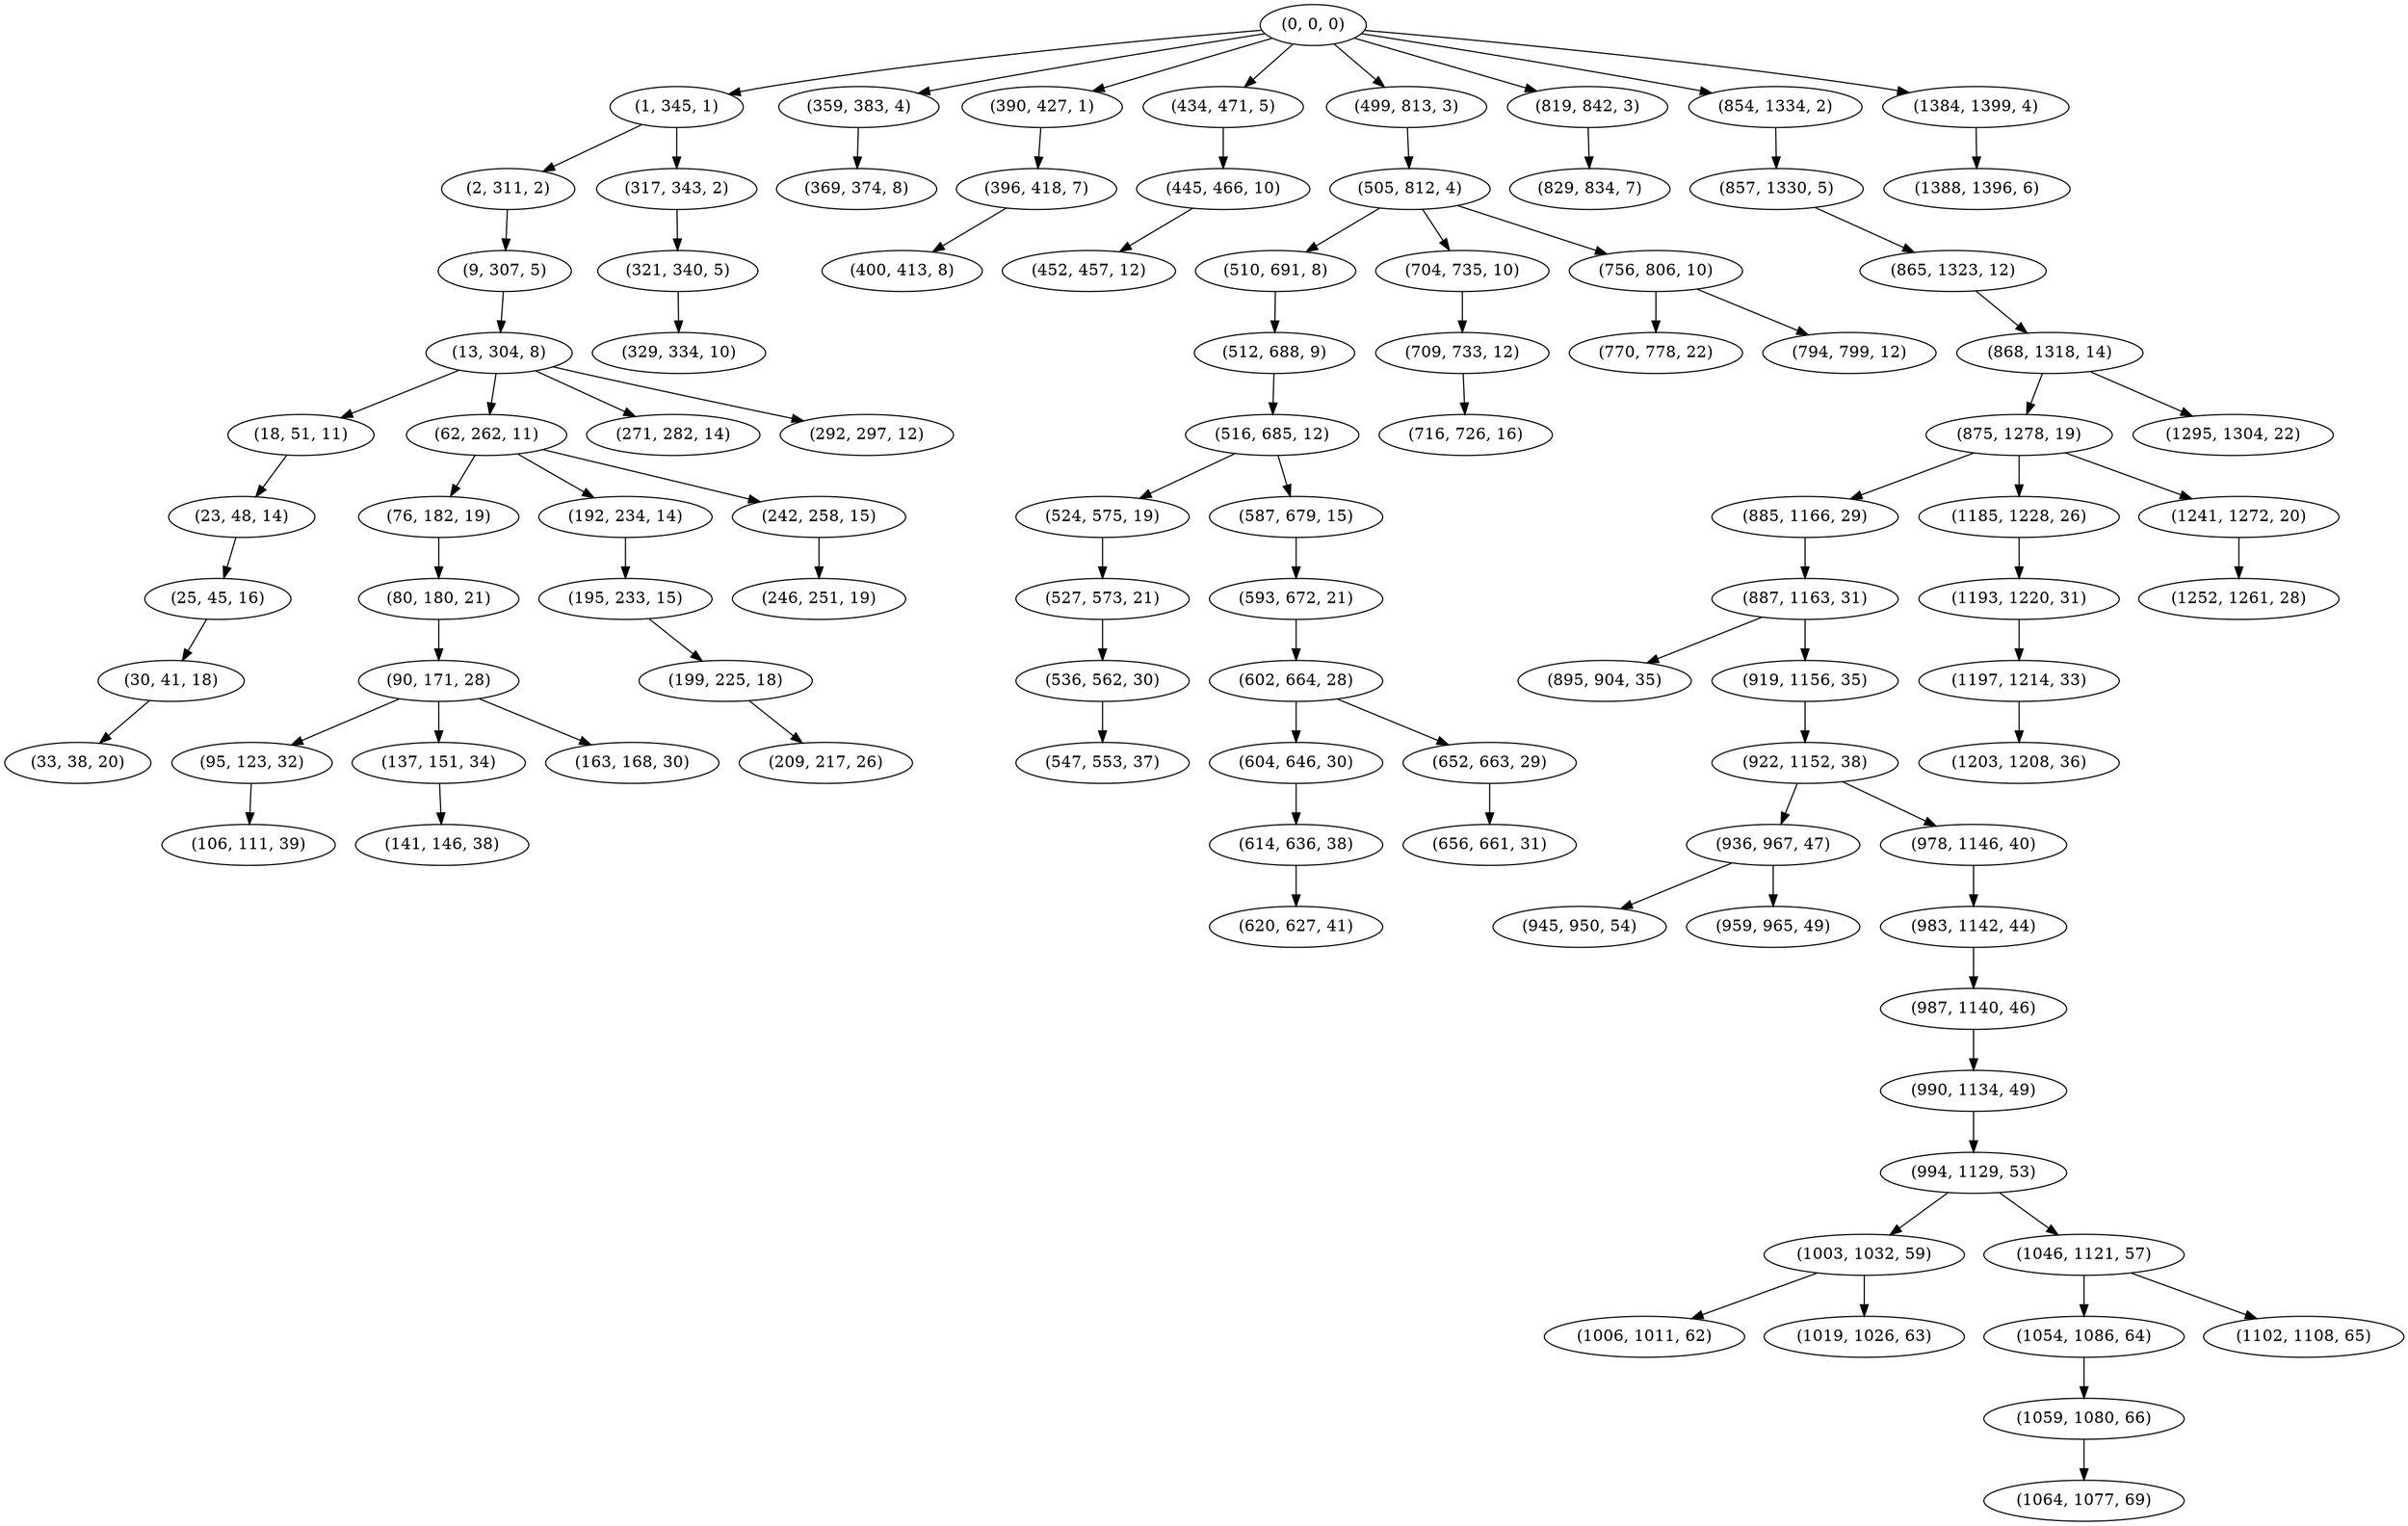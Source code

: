 digraph tree {
    "(0, 0, 0)";
    "(1, 345, 1)";
    "(2, 311, 2)";
    "(9, 307, 5)";
    "(13, 304, 8)";
    "(18, 51, 11)";
    "(23, 48, 14)";
    "(25, 45, 16)";
    "(30, 41, 18)";
    "(33, 38, 20)";
    "(62, 262, 11)";
    "(76, 182, 19)";
    "(80, 180, 21)";
    "(90, 171, 28)";
    "(95, 123, 32)";
    "(106, 111, 39)";
    "(137, 151, 34)";
    "(141, 146, 38)";
    "(163, 168, 30)";
    "(192, 234, 14)";
    "(195, 233, 15)";
    "(199, 225, 18)";
    "(209, 217, 26)";
    "(242, 258, 15)";
    "(246, 251, 19)";
    "(271, 282, 14)";
    "(292, 297, 12)";
    "(317, 343, 2)";
    "(321, 340, 5)";
    "(329, 334, 10)";
    "(359, 383, 4)";
    "(369, 374, 8)";
    "(390, 427, 1)";
    "(396, 418, 7)";
    "(400, 413, 8)";
    "(434, 471, 5)";
    "(445, 466, 10)";
    "(452, 457, 12)";
    "(499, 813, 3)";
    "(505, 812, 4)";
    "(510, 691, 8)";
    "(512, 688, 9)";
    "(516, 685, 12)";
    "(524, 575, 19)";
    "(527, 573, 21)";
    "(536, 562, 30)";
    "(547, 553, 37)";
    "(587, 679, 15)";
    "(593, 672, 21)";
    "(602, 664, 28)";
    "(604, 646, 30)";
    "(614, 636, 38)";
    "(620, 627, 41)";
    "(652, 663, 29)";
    "(656, 661, 31)";
    "(704, 735, 10)";
    "(709, 733, 12)";
    "(716, 726, 16)";
    "(756, 806, 10)";
    "(770, 778, 22)";
    "(794, 799, 12)";
    "(819, 842, 3)";
    "(829, 834, 7)";
    "(854, 1334, 2)";
    "(857, 1330, 5)";
    "(865, 1323, 12)";
    "(868, 1318, 14)";
    "(875, 1278, 19)";
    "(885, 1166, 29)";
    "(887, 1163, 31)";
    "(895, 904, 35)";
    "(919, 1156, 35)";
    "(922, 1152, 38)";
    "(936, 967, 47)";
    "(945, 950, 54)";
    "(959, 965, 49)";
    "(978, 1146, 40)";
    "(983, 1142, 44)";
    "(987, 1140, 46)";
    "(990, 1134, 49)";
    "(994, 1129, 53)";
    "(1003, 1032, 59)";
    "(1006, 1011, 62)";
    "(1019, 1026, 63)";
    "(1046, 1121, 57)";
    "(1054, 1086, 64)";
    "(1059, 1080, 66)";
    "(1064, 1077, 69)";
    "(1102, 1108, 65)";
    "(1185, 1228, 26)";
    "(1193, 1220, 31)";
    "(1197, 1214, 33)";
    "(1203, 1208, 36)";
    "(1241, 1272, 20)";
    "(1252, 1261, 28)";
    "(1295, 1304, 22)";
    "(1384, 1399, 4)";
    "(1388, 1396, 6)";
    "(0, 0, 0)" -> "(1, 345, 1)";
    "(0, 0, 0)" -> "(359, 383, 4)";
    "(0, 0, 0)" -> "(390, 427, 1)";
    "(0, 0, 0)" -> "(434, 471, 5)";
    "(0, 0, 0)" -> "(499, 813, 3)";
    "(0, 0, 0)" -> "(819, 842, 3)";
    "(0, 0, 0)" -> "(854, 1334, 2)";
    "(0, 0, 0)" -> "(1384, 1399, 4)";
    "(1, 345, 1)" -> "(2, 311, 2)";
    "(1, 345, 1)" -> "(317, 343, 2)";
    "(2, 311, 2)" -> "(9, 307, 5)";
    "(9, 307, 5)" -> "(13, 304, 8)";
    "(13, 304, 8)" -> "(18, 51, 11)";
    "(13, 304, 8)" -> "(62, 262, 11)";
    "(13, 304, 8)" -> "(271, 282, 14)";
    "(13, 304, 8)" -> "(292, 297, 12)";
    "(18, 51, 11)" -> "(23, 48, 14)";
    "(23, 48, 14)" -> "(25, 45, 16)";
    "(25, 45, 16)" -> "(30, 41, 18)";
    "(30, 41, 18)" -> "(33, 38, 20)";
    "(62, 262, 11)" -> "(76, 182, 19)";
    "(62, 262, 11)" -> "(192, 234, 14)";
    "(62, 262, 11)" -> "(242, 258, 15)";
    "(76, 182, 19)" -> "(80, 180, 21)";
    "(80, 180, 21)" -> "(90, 171, 28)";
    "(90, 171, 28)" -> "(95, 123, 32)";
    "(90, 171, 28)" -> "(137, 151, 34)";
    "(90, 171, 28)" -> "(163, 168, 30)";
    "(95, 123, 32)" -> "(106, 111, 39)";
    "(137, 151, 34)" -> "(141, 146, 38)";
    "(192, 234, 14)" -> "(195, 233, 15)";
    "(195, 233, 15)" -> "(199, 225, 18)";
    "(199, 225, 18)" -> "(209, 217, 26)";
    "(242, 258, 15)" -> "(246, 251, 19)";
    "(317, 343, 2)" -> "(321, 340, 5)";
    "(321, 340, 5)" -> "(329, 334, 10)";
    "(359, 383, 4)" -> "(369, 374, 8)";
    "(390, 427, 1)" -> "(396, 418, 7)";
    "(396, 418, 7)" -> "(400, 413, 8)";
    "(434, 471, 5)" -> "(445, 466, 10)";
    "(445, 466, 10)" -> "(452, 457, 12)";
    "(499, 813, 3)" -> "(505, 812, 4)";
    "(505, 812, 4)" -> "(510, 691, 8)";
    "(505, 812, 4)" -> "(704, 735, 10)";
    "(505, 812, 4)" -> "(756, 806, 10)";
    "(510, 691, 8)" -> "(512, 688, 9)";
    "(512, 688, 9)" -> "(516, 685, 12)";
    "(516, 685, 12)" -> "(524, 575, 19)";
    "(516, 685, 12)" -> "(587, 679, 15)";
    "(524, 575, 19)" -> "(527, 573, 21)";
    "(527, 573, 21)" -> "(536, 562, 30)";
    "(536, 562, 30)" -> "(547, 553, 37)";
    "(587, 679, 15)" -> "(593, 672, 21)";
    "(593, 672, 21)" -> "(602, 664, 28)";
    "(602, 664, 28)" -> "(604, 646, 30)";
    "(602, 664, 28)" -> "(652, 663, 29)";
    "(604, 646, 30)" -> "(614, 636, 38)";
    "(614, 636, 38)" -> "(620, 627, 41)";
    "(652, 663, 29)" -> "(656, 661, 31)";
    "(704, 735, 10)" -> "(709, 733, 12)";
    "(709, 733, 12)" -> "(716, 726, 16)";
    "(756, 806, 10)" -> "(770, 778, 22)";
    "(756, 806, 10)" -> "(794, 799, 12)";
    "(819, 842, 3)" -> "(829, 834, 7)";
    "(854, 1334, 2)" -> "(857, 1330, 5)";
    "(857, 1330, 5)" -> "(865, 1323, 12)";
    "(865, 1323, 12)" -> "(868, 1318, 14)";
    "(868, 1318, 14)" -> "(875, 1278, 19)";
    "(868, 1318, 14)" -> "(1295, 1304, 22)";
    "(875, 1278, 19)" -> "(885, 1166, 29)";
    "(875, 1278, 19)" -> "(1185, 1228, 26)";
    "(875, 1278, 19)" -> "(1241, 1272, 20)";
    "(885, 1166, 29)" -> "(887, 1163, 31)";
    "(887, 1163, 31)" -> "(895, 904, 35)";
    "(887, 1163, 31)" -> "(919, 1156, 35)";
    "(919, 1156, 35)" -> "(922, 1152, 38)";
    "(922, 1152, 38)" -> "(936, 967, 47)";
    "(922, 1152, 38)" -> "(978, 1146, 40)";
    "(936, 967, 47)" -> "(945, 950, 54)";
    "(936, 967, 47)" -> "(959, 965, 49)";
    "(978, 1146, 40)" -> "(983, 1142, 44)";
    "(983, 1142, 44)" -> "(987, 1140, 46)";
    "(987, 1140, 46)" -> "(990, 1134, 49)";
    "(990, 1134, 49)" -> "(994, 1129, 53)";
    "(994, 1129, 53)" -> "(1003, 1032, 59)";
    "(994, 1129, 53)" -> "(1046, 1121, 57)";
    "(1003, 1032, 59)" -> "(1006, 1011, 62)";
    "(1003, 1032, 59)" -> "(1019, 1026, 63)";
    "(1046, 1121, 57)" -> "(1054, 1086, 64)";
    "(1046, 1121, 57)" -> "(1102, 1108, 65)";
    "(1054, 1086, 64)" -> "(1059, 1080, 66)";
    "(1059, 1080, 66)" -> "(1064, 1077, 69)";
    "(1185, 1228, 26)" -> "(1193, 1220, 31)";
    "(1193, 1220, 31)" -> "(1197, 1214, 33)";
    "(1197, 1214, 33)" -> "(1203, 1208, 36)";
    "(1241, 1272, 20)" -> "(1252, 1261, 28)";
    "(1384, 1399, 4)" -> "(1388, 1396, 6)";
}
